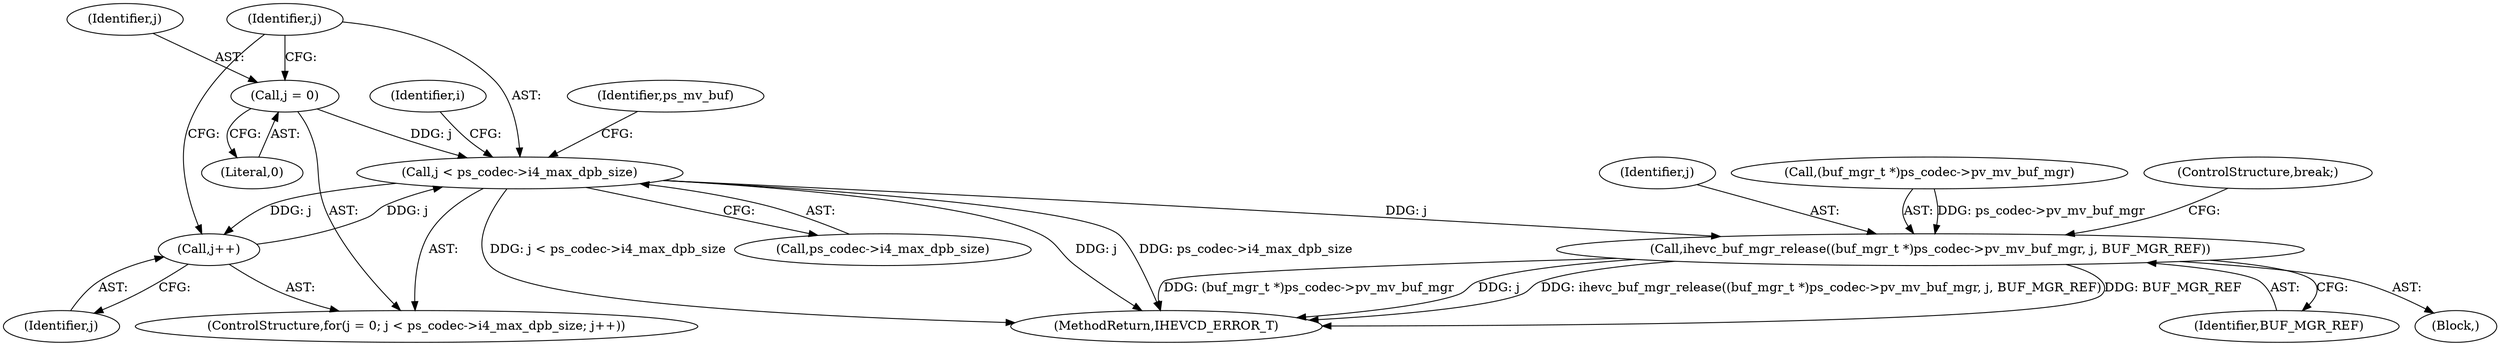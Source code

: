 digraph "0_Android_7c9be319a279654e55a6d757265f88c61a16a4d5@pointer" {
"1002186" [label="(Call,j < ps_codec->i4_max_dpb_size)"];
"1002191" [label="(Call,j++)"];
"1002186" [label="(Call,j < ps_codec->i4_max_dpb_size)"];
"1002183" [label="(Call,j = 0)"];
"1002205" [label="(Call,ihevc_buf_mgr_release((buf_mgr_t *)ps_codec->pv_mv_buf_mgr, j, BUF_MGR_REF))"];
"1002685" [label="(MethodReturn,IHEVCD_ERROR_T)"];
"1002184" [label="(Identifier,j)"];
"1002196" [label="(Identifier,ps_mv_buf)"];
"1002191" [label="(Call,j++)"];
"1002212" [label="(Identifier,BUF_MGR_REF)"];
"1002206" [label="(Call,(buf_mgr_t *)ps_codec->pv_mv_buf_mgr)"];
"1002211" [label="(Identifier,j)"];
"1002213" [label="(ControlStructure,break;)"];
"1002192" [label="(Identifier,j)"];
"1002182" [label="(ControlStructure,for(j = 0; j < ps_codec->i4_max_dpb_size; j++))"];
"1002183" [label="(Call,j = 0)"];
"1002205" [label="(Call,ihevc_buf_mgr_release((buf_mgr_t *)ps_codec->pv_mv_buf_mgr, j, BUF_MGR_REF))"];
"1002139" [label="(Identifier,i)"];
"1002185" [label="(Literal,0)"];
"1002204" [label="(Block,)"];
"1002187" [label="(Identifier,j)"];
"1002186" [label="(Call,j < ps_codec->i4_max_dpb_size)"];
"1002188" [label="(Call,ps_codec->i4_max_dpb_size)"];
"1002186" -> "1002182"  [label="AST: "];
"1002186" -> "1002188"  [label="CFG: "];
"1002187" -> "1002186"  [label="AST: "];
"1002188" -> "1002186"  [label="AST: "];
"1002196" -> "1002186"  [label="CFG: "];
"1002139" -> "1002186"  [label="CFG: "];
"1002186" -> "1002685"  [label="DDG: j < ps_codec->i4_max_dpb_size"];
"1002186" -> "1002685"  [label="DDG: j"];
"1002186" -> "1002685"  [label="DDG: ps_codec->i4_max_dpb_size"];
"1002191" -> "1002186"  [label="DDG: j"];
"1002183" -> "1002186"  [label="DDG: j"];
"1002186" -> "1002191"  [label="DDG: j"];
"1002186" -> "1002205"  [label="DDG: j"];
"1002191" -> "1002182"  [label="AST: "];
"1002191" -> "1002192"  [label="CFG: "];
"1002192" -> "1002191"  [label="AST: "];
"1002187" -> "1002191"  [label="CFG: "];
"1002183" -> "1002182"  [label="AST: "];
"1002183" -> "1002185"  [label="CFG: "];
"1002184" -> "1002183"  [label="AST: "];
"1002185" -> "1002183"  [label="AST: "];
"1002187" -> "1002183"  [label="CFG: "];
"1002205" -> "1002204"  [label="AST: "];
"1002205" -> "1002212"  [label="CFG: "];
"1002206" -> "1002205"  [label="AST: "];
"1002211" -> "1002205"  [label="AST: "];
"1002212" -> "1002205"  [label="AST: "];
"1002213" -> "1002205"  [label="CFG: "];
"1002205" -> "1002685"  [label="DDG: j"];
"1002205" -> "1002685"  [label="DDG: ihevc_buf_mgr_release((buf_mgr_t *)ps_codec->pv_mv_buf_mgr, j, BUF_MGR_REF)"];
"1002205" -> "1002685"  [label="DDG: BUF_MGR_REF"];
"1002205" -> "1002685"  [label="DDG: (buf_mgr_t *)ps_codec->pv_mv_buf_mgr"];
"1002206" -> "1002205"  [label="DDG: ps_codec->pv_mv_buf_mgr"];
}
